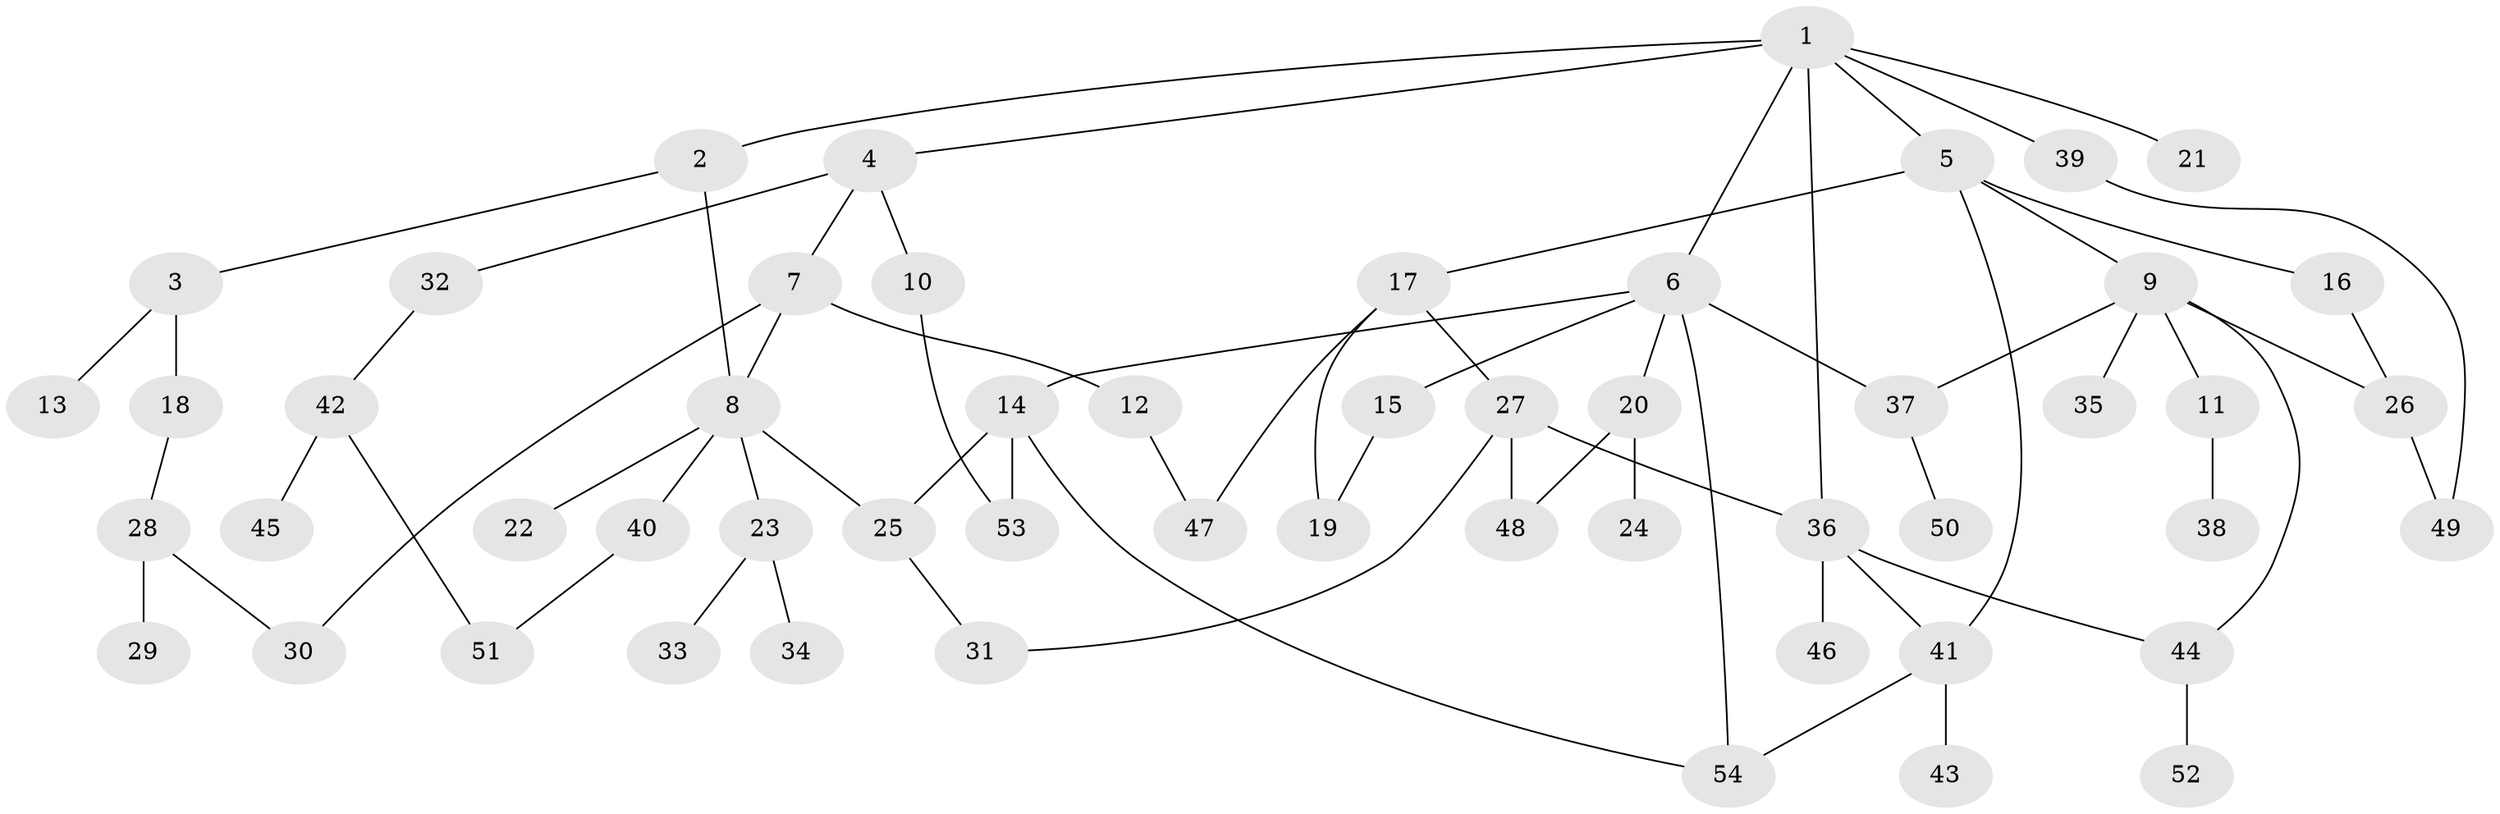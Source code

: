 // coarse degree distribution, {3: 0.15151515151515152, 2: 0.3939393939393939, 5: 0.12121212121212122, 6: 0.09090909090909091, 1: 0.18181818181818182, 7: 0.030303030303030304, 4: 0.030303030303030304}
// Generated by graph-tools (version 1.1) at 2025/36/03/04/25 23:36:11]
// undirected, 54 vertices, 70 edges
graph export_dot {
  node [color=gray90,style=filled];
  1;
  2;
  3;
  4;
  5;
  6;
  7;
  8;
  9;
  10;
  11;
  12;
  13;
  14;
  15;
  16;
  17;
  18;
  19;
  20;
  21;
  22;
  23;
  24;
  25;
  26;
  27;
  28;
  29;
  30;
  31;
  32;
  33;
  34;
  35;
  36;
  37;
  38;
  39;
  40;
  41;
  42;
  43;
  44;
  45;
  46;
  47;
  48;
  49;
  50;
  51;
  52;
  53;
  54;
  1 -- 2;
  1 -- 4;
  1 -- 5;
  1 -- 6;
  1 -- 21;
  1 -- 36;
  1 -- 39;
  2 -- 3;
  2 -- 8;
  3 -- 13;
  3 -- 18;
  4 -- 7;
  4 -- 10;
  4 -- 32;
  5 -- 9;
  5 -- 16;
  5 -- 17;
  5 -- 41;
  6 -- 14;
  6 -- 15;
  6 -- 20;
  6 -- 37;
  6 -- 54;
  7 -- 12;
  7 -- 30;
  7 -- 8;
  8 -- 22;
  8 -- 23;
  8 -- 25;
  8 -- 40;
  9 -- 11;
  9 -- 26;
  9 -- 35;
  9 -- 37;
  9 -- 44;
  10 -- 53;
  11 -- 38;
  12 -- 47;
  14 -- 53;
  14 -- 25;
  14 -- 54;
  15 -- 19;
  16 -- 26;
  17 -- 19;
  17 -- 27;
  17 -- 47;
  18 -- 28;
  20 -- 24;
  20 -- 48;
  23 -- 33;
  23 -- 34;
  25 -- 31;
  26 -- 49;
  27 -- 31;
  27 -- 48;
  27 -- 36;
  28 -- 29;
  28 -- 30;
  32 -- 42;
  36 -- 46;
  36 -- 44;
  36 -- 41;
  37 -- 50;
  39 -- 49;
  40 -- 51;
  41 -- 43;
  41 -- 54;
  42 -- 45;
  42 -- 51;
  44 -- 52;
}

